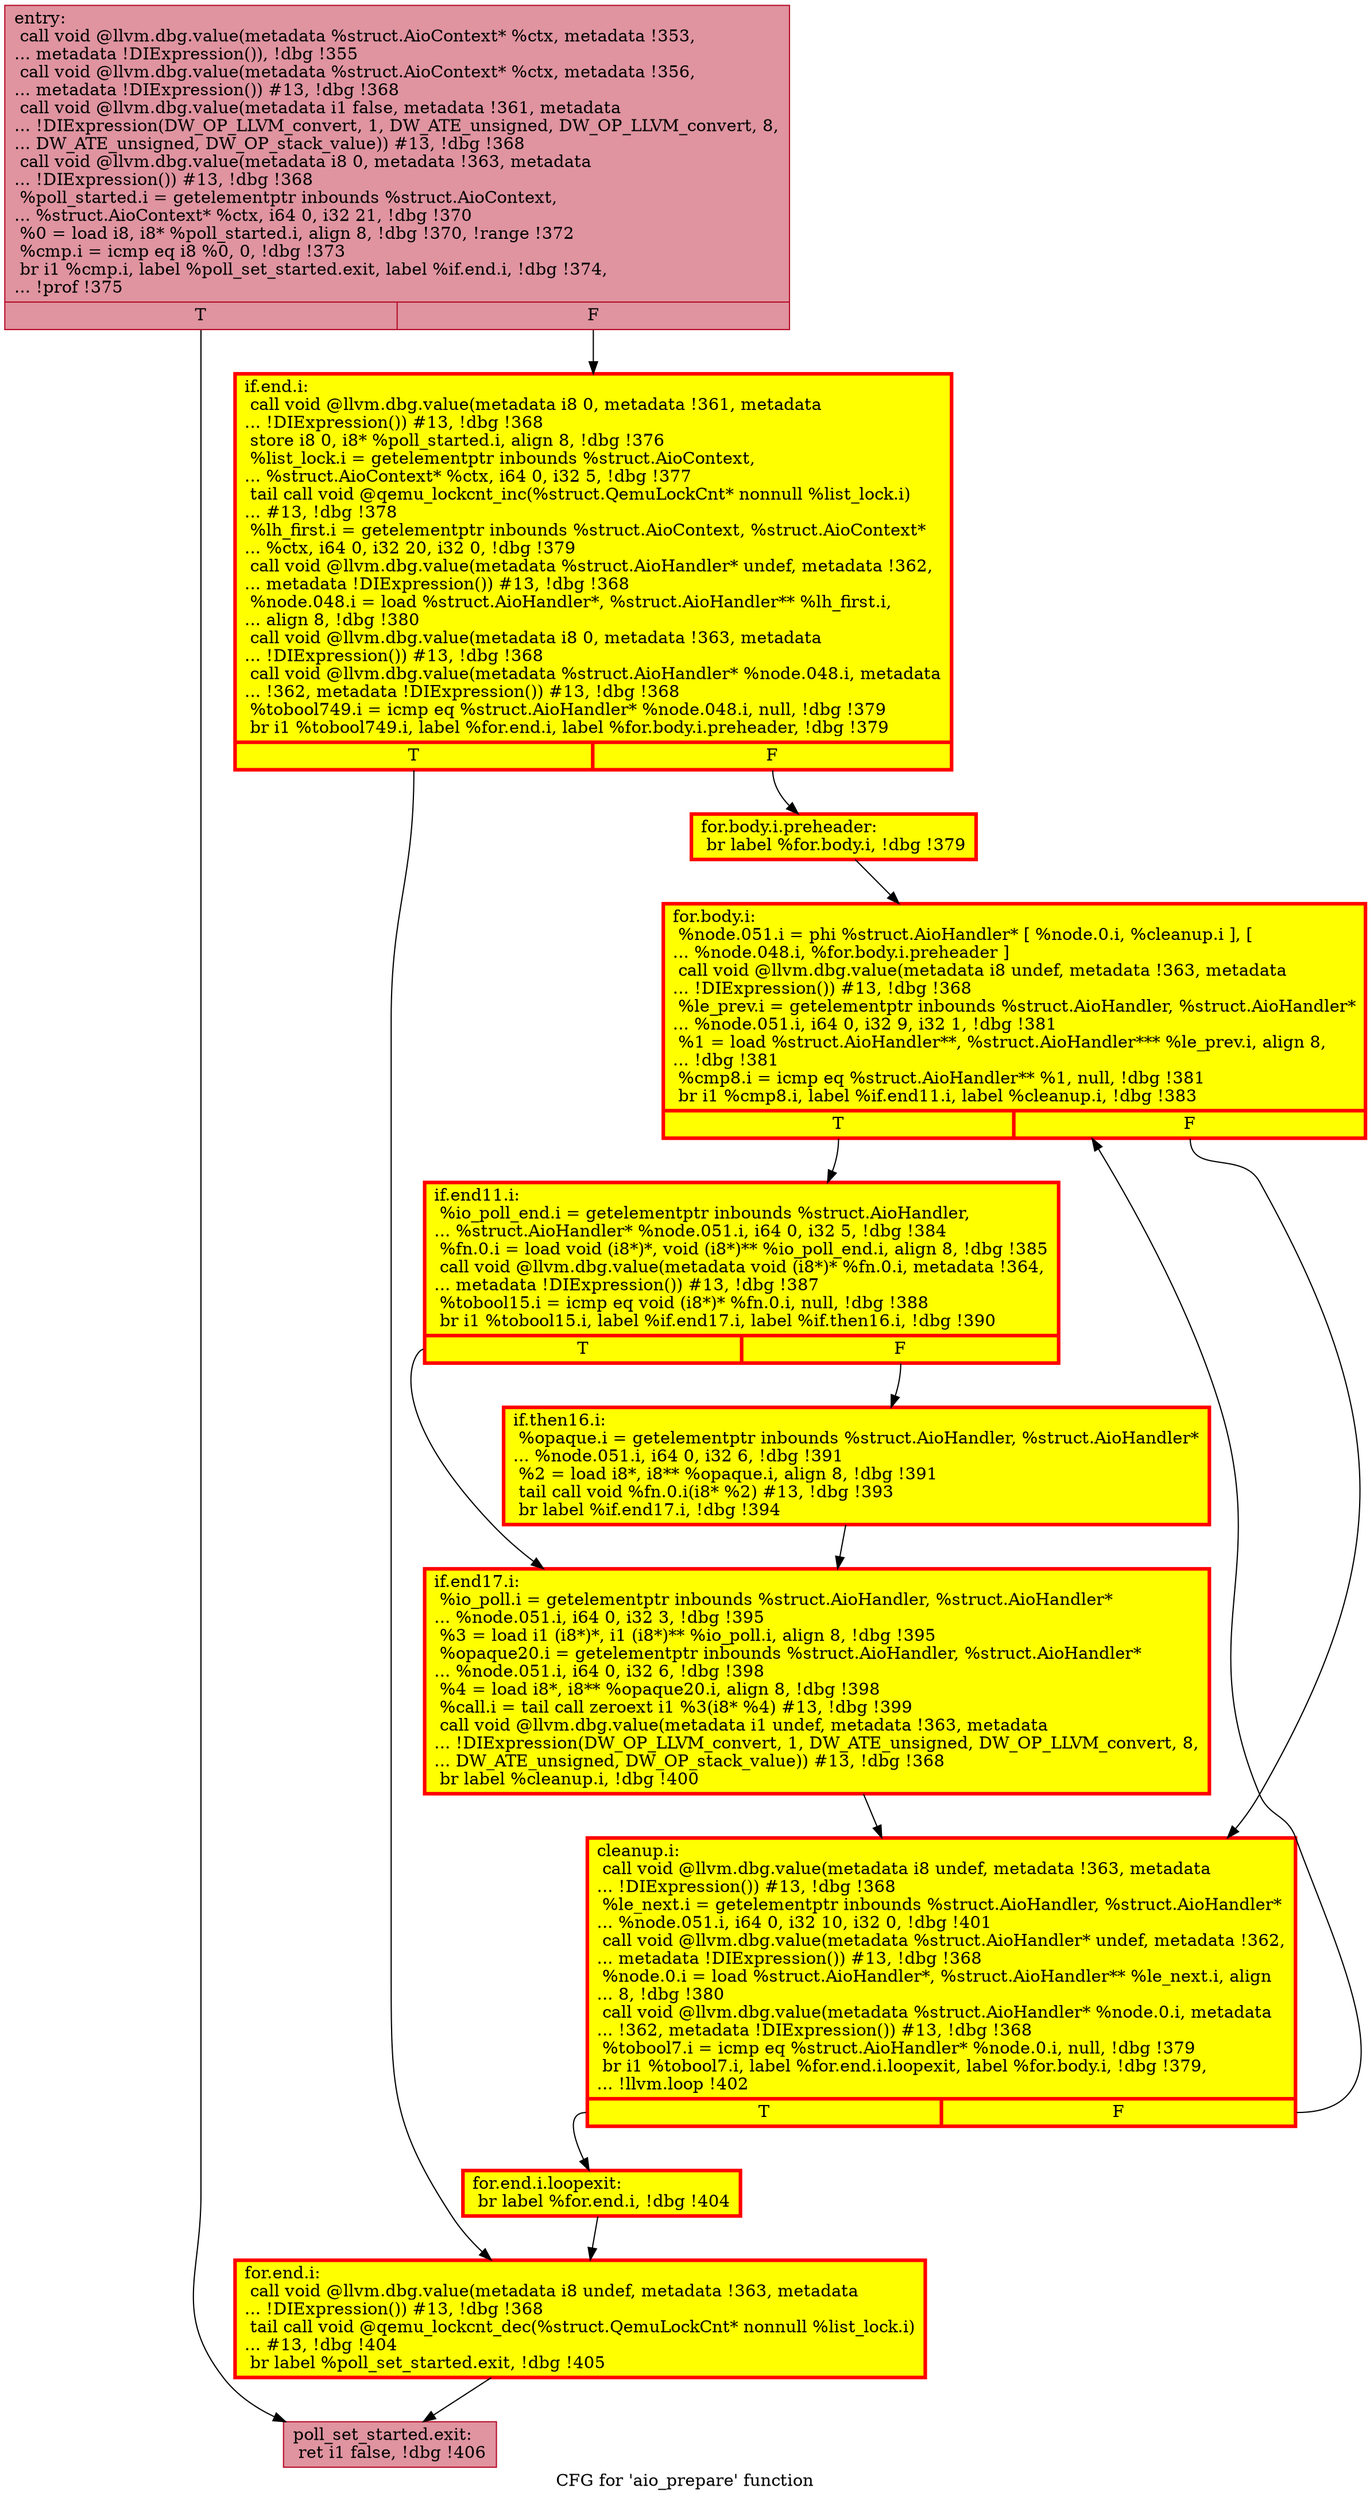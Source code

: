 digraph "CFG for 'aio_prepare' function" {
	label="CFG for 'aio_prepare' function";

	Node0x5648f758fba0 [shape=record,color="#b70d28ff", style=filled, fillcolor="#b70d2870",label="{entry:\l  call void @llvm.dbg.value(metadata %struct.AioContext* %ctx, metadata !353,\l... metadata !DIExpression()), !dbg !355\l  call void @llvm.dbg.value(metadata %struct.AioContext* %ctx, metadata !356,\l... metadata !DIExpression()) #13, !dbg !368\l  call void @llvm.dbg.value(metadata i1 false, metadata !361, metadata\l... !DIExpression(DW_OP_LLVM_convert, 1, DW_ATE_unsigned, DW_OP_LLVM_convert, 8,\l... DW_ATE_unsigned, DW_OP_stack_value)) #13, !dbg !368\l  call void @llvm.dbg.value(metadata i8 0, metadata !363, metadata\l... !DIExpression()) #13, !dbg !368\l  %poll_started.i = getelementptr inbounds %struct.AioContext,\l... %struct.AioContext* %ctx, i64 0, i32 21, !dbg !370\l  %0 = load i8, i8* %poll_started.i, align 8, !dbg !370, !range !372\l  %cmp.i = icmp eq i8 %0, 0, !dbg !373\l  br i1 %cmp.i, label %poll_set_started.exit, label %if.end.i, !dbg !374,\l... !prof !375\l|{<s0>T|<s1>F}}"];
	Node0x5648f758fba0:s0 -> Node0x5648f760a500;
	Node0x5648f758fba0:s1 -> Node0x5648f765f630;
	Node0x5648f765f630 [shape=record,penwidth=3.0, style="filled", color="red", fillcolor="yellow",label="{if.end.i:                                         \l  call void @llvm.dbg.value(metadata i8 0, metadata !361, metadata\l... !DIExpression()) #13, !dbg !368\l  store i8 0, i8* %poll_started.i, align 8, !dbg !376\l  %list_lock.i = getelementptr inbounds %struct.AioContext,\l... %struct.AioContext* %ctx, i64 0, i32 5, !dbg !377\l  tail call void @qemu_lockcnt_inc(%struct.QemuLockCnt* nonnull %list_lock.i)\l... #13, !dbg !378\l  %lh_first.i = getelementptr inbounds %struct.AioContext, %struct.AioContext*\l... %ctx, i64 0, i32 20, i32 0, !dbg !379\l  call void @llvm.dbg.value(metadata %struct.AioHandler* undef, metadata !362,\l... metadata !DIExpression()) #13, !dbg !368\l  %node.048.i = load %struct.AioHandler*, %struct.AioHandler** %lh_first.i,\l... align 8, !dbg !380\l  call void @llvm.dbg.value(metadata i8 0, metadata !363, metadata\l... !DIExpression()) #13, !dbg !368\l  call void @llvm.dbg.value(metadata %struct.AioHandler* %node.048.i, metadata\l... !362, metadata !DIExpression()) #13, !dbg !368\l  %tobool749.i = icmp eq %struct.AioHandler* %node.048.i, null, !dbg !379\l  br i1 %tobool749.i, label %for.end.i, label %for.body.i.preheader, !dbg !379\l|{<s0>T|<s1>F}}"];
	Node0x5648f765f630:s0 -> Node0x5648f765dd80;
	Node0x5648f765f630:s1 -> Node0x5648f763f640;
	Node0x5648f763f640 [shape=record,penwidth=3.0, style="filled", color="red", fillcolor="yellow",label="{for.body.i.preheader:                             \l  br label %for.body.i, !dbg !379\l}"];
	Node0x5648f763f640 -> Node0x5648f767bbb0;
	Node0x5648f767bbb0 [shape=record,penwidth=3.0, style="filled", color="red", fillcolor="yellow",label="{for.body.i:                                       \l  %node.051.i = phi %struct.AioHandler* [ %node.0.i, %cleanup.i ], [\l... %node.048.i, %for.body.i.preheader ]\l  call void @llvm.dbg.value(metadata i8 undef, metadata !363, metadata\l... !DIExpression()) #13, !dbg !368\l  %le_prev.i = getelementptr inbounds %struct.AioHandler, %struct.AioHandler*\l... %node.051.i, i64 0, i32 9, i32 1, !dbg !381\l  %1 = load %struct.AioHandler**, %struct.AioHandler*** %le_prev.i, align 8,\l... !dbg !381\l  %cmp8.i = icmp eq %struct.AioHandler** %1, null, !dbg !381\l  br i1 %cmp8.i, label %if.end11.i, label %cleanup.i, !dbg !383\l|{<s0>T|<s1>F}}"];
	Node0x5648f767bbb0:s0 -> Node0x5648f7667ae0;
	Node0x5648f767bbb0:s1 -> Node0x5648f75fc3c0;
	Node0x5648f7667ae0 [shape=record,penwidth=3.0, style="filled", color="red", fillcolor="yellow",label="{if.end11.i:                                       \l  %io_poll_end.i = getelementptr inbounds %struct.AioHandler,\l... %struct.AioHandler* %node.051.i, i64 0, i32 5, !dbg !384\l  %fn.0.i = load void (i8*)*, void (i8*)** %io_poll_end.i, align 8, !dbg !385\l  call void @llvm.dbg.value(metadata void (i8*)* %fn.0.i, metadata !364,\l... metadata !DIExpression()) #13, !dbg !387\l  %tobool15.i = icmp eq void (i8*)* %fn.0.i, null, !dbg !388\l  br i1 %tobool15.i, label %if.end17.i, label %if.then16.i, !dbg !390\l|{<s0>T|<s1>F}}"];
	Node0x5648f7667ae0:s0 -> Node0x5648f7653330;
	Node0x5648f7667ae0:s1 -> Node0x5648f7541240;
	Node0x5648f7541240 [shape=record,penwidth=3.0, style="filled", color="red", fillcolor="yellow",label="{if.then16.i:                                      \l  %opaque.i = getelementptr inbounds %struct.AioHandler, %struct.AioHandler*\l... %node.051.i, i64 0, i32 6, !dbg !391\l  %2 = load i8*, i8** %opaque.i, align 8, !dbg !391\l  tail call void %fn.0.i(i8* %2) #13, !dbg !393\l  br label %if.end17.i, !dbg !394\l}"];
	Node0x5648f7541240 -> Node0x5648f7653330;
	Node0x5648f7653330 [shape=record,penwidth=3.0, style="filled", color="red", fillcolor="yellow",label="{if.end17.i:                                       \l  %io_poll.i = getelementptr inbounds %struct.AioHandler, %struct.AioHandler*\l... %node.051.i, i64 0, i32 3, !dbg !395\l  %3 = load i1 (i8*)*, i1 (i8*)** %io_poll.i, align 8, !dbg !395\l  %opaque20.i = getelementptr inbounds %struct.AioHandler, %struct.AioHandler*\l... %node.051.i, i64 0, i32 6, !dbg !398\l  %4 = load i8*, i8** %opaque20.i, align 8, !dbg !398\l  %call.i = tail call zeroext i1 %3(i8* %4) #13, !dbg !399\l  call void @llvm.dbg.value(metadata i1 undef, metadata !363, metadata\l... !DIExpression(DW_OP_LLVM_convert, 1, DW_ATE_unsigned, DW_OP_LLVM_convert, 8,\l... DW_ATE_unsigned, DW_OP_stack_value)) #13, !dbg !368\l  br label %cleanup.i, !dbg !400\l}"];
	Node0x5648f7653330 -> Node0x5648f75fc3c0;
	Node0x5648f75fc3c0 [shape=record,penwidth=3.0, style="filled", color="red", fillcolor="yellow",label="{cleanup.i:                                        \l  call void @llvm.dbg.value(metadata i8 undef, metadata !363, metadata\l... !DIExpression()) #13, !dbg !368\l  %le_next.i = getelementptr inbounds %struct.AioHandler, %struct.AioHandler*\l... %node.051.i, i64 0, i32 10, i32 0, !dbg !401\l  call void @llvm.dbg.value(metadata %struct.AioHandler* undef, metadata !362,\l... metadata !DIExpression()) #13, !dbg !368\l  %node.0.i = load %struct.AioHandler*, %struct.AioHandler** %le_next.i, align\l... 8, !dbg !380\l  call void @llvm.dbg.value(metadata %struct.AioHandler* %node.0.i, metadata\l... !362, metadata !DIExpression()) #13, !dbg !368\l  %tobool7.i = icmp eq %struct.AioHandler* %node.0.i, null, !dbg !379\l  br i1 %tobool7.i, label %for.end.i.loopexit, label %for.body.i, !dbg !379,\l... !llvm.loop !402\l|{<s0>T|<s1>F}}"];
	Node0x5648f75fc3c0:s0 -> Node0x5648f75e7b10;
	Node0x5648f75fc3c0:s1 -> Node0x5648f767bbb0;
	Node0x5648f75e7b10 [shape=record,penwidth=3.0, style="filled", color="red", fillcolor="yellow",label="{for.end.i.loopexit:                               \l  br label %for.end.i, !dbg !404\l}"];
	Node0x5648f75e7b10 -> Node0x5648f765dd80;
	Node0x5648f765dd80 [shape=record,penwidth=3.0, style="filled", color="red", fillcolor="yellow",label="{for.end.i:                                        \l  call void @llvm.dbg.value(metadata i8 undef, metadata !363, metadata\l... !DIExpression()) #13, !dbg !368\l  tail call void @qemu_lockcnt_dec(%struct.QemuLockCnt* nonnull %list_lock.i)\l... #13, !dbg !404\l  br label %poll_set_started.exit, !dbg !405\l}"];
	Node0x5648f765dd80 -> Node0x5648f760a500;
	Node0x5648f760a500 [shape=record,color="#b70d28ff", style=filled, fillcolor="#b70d2870",label="{poll_set_started.exit:                            \l  ret i1 false, !dbg !406\l}"];
}
